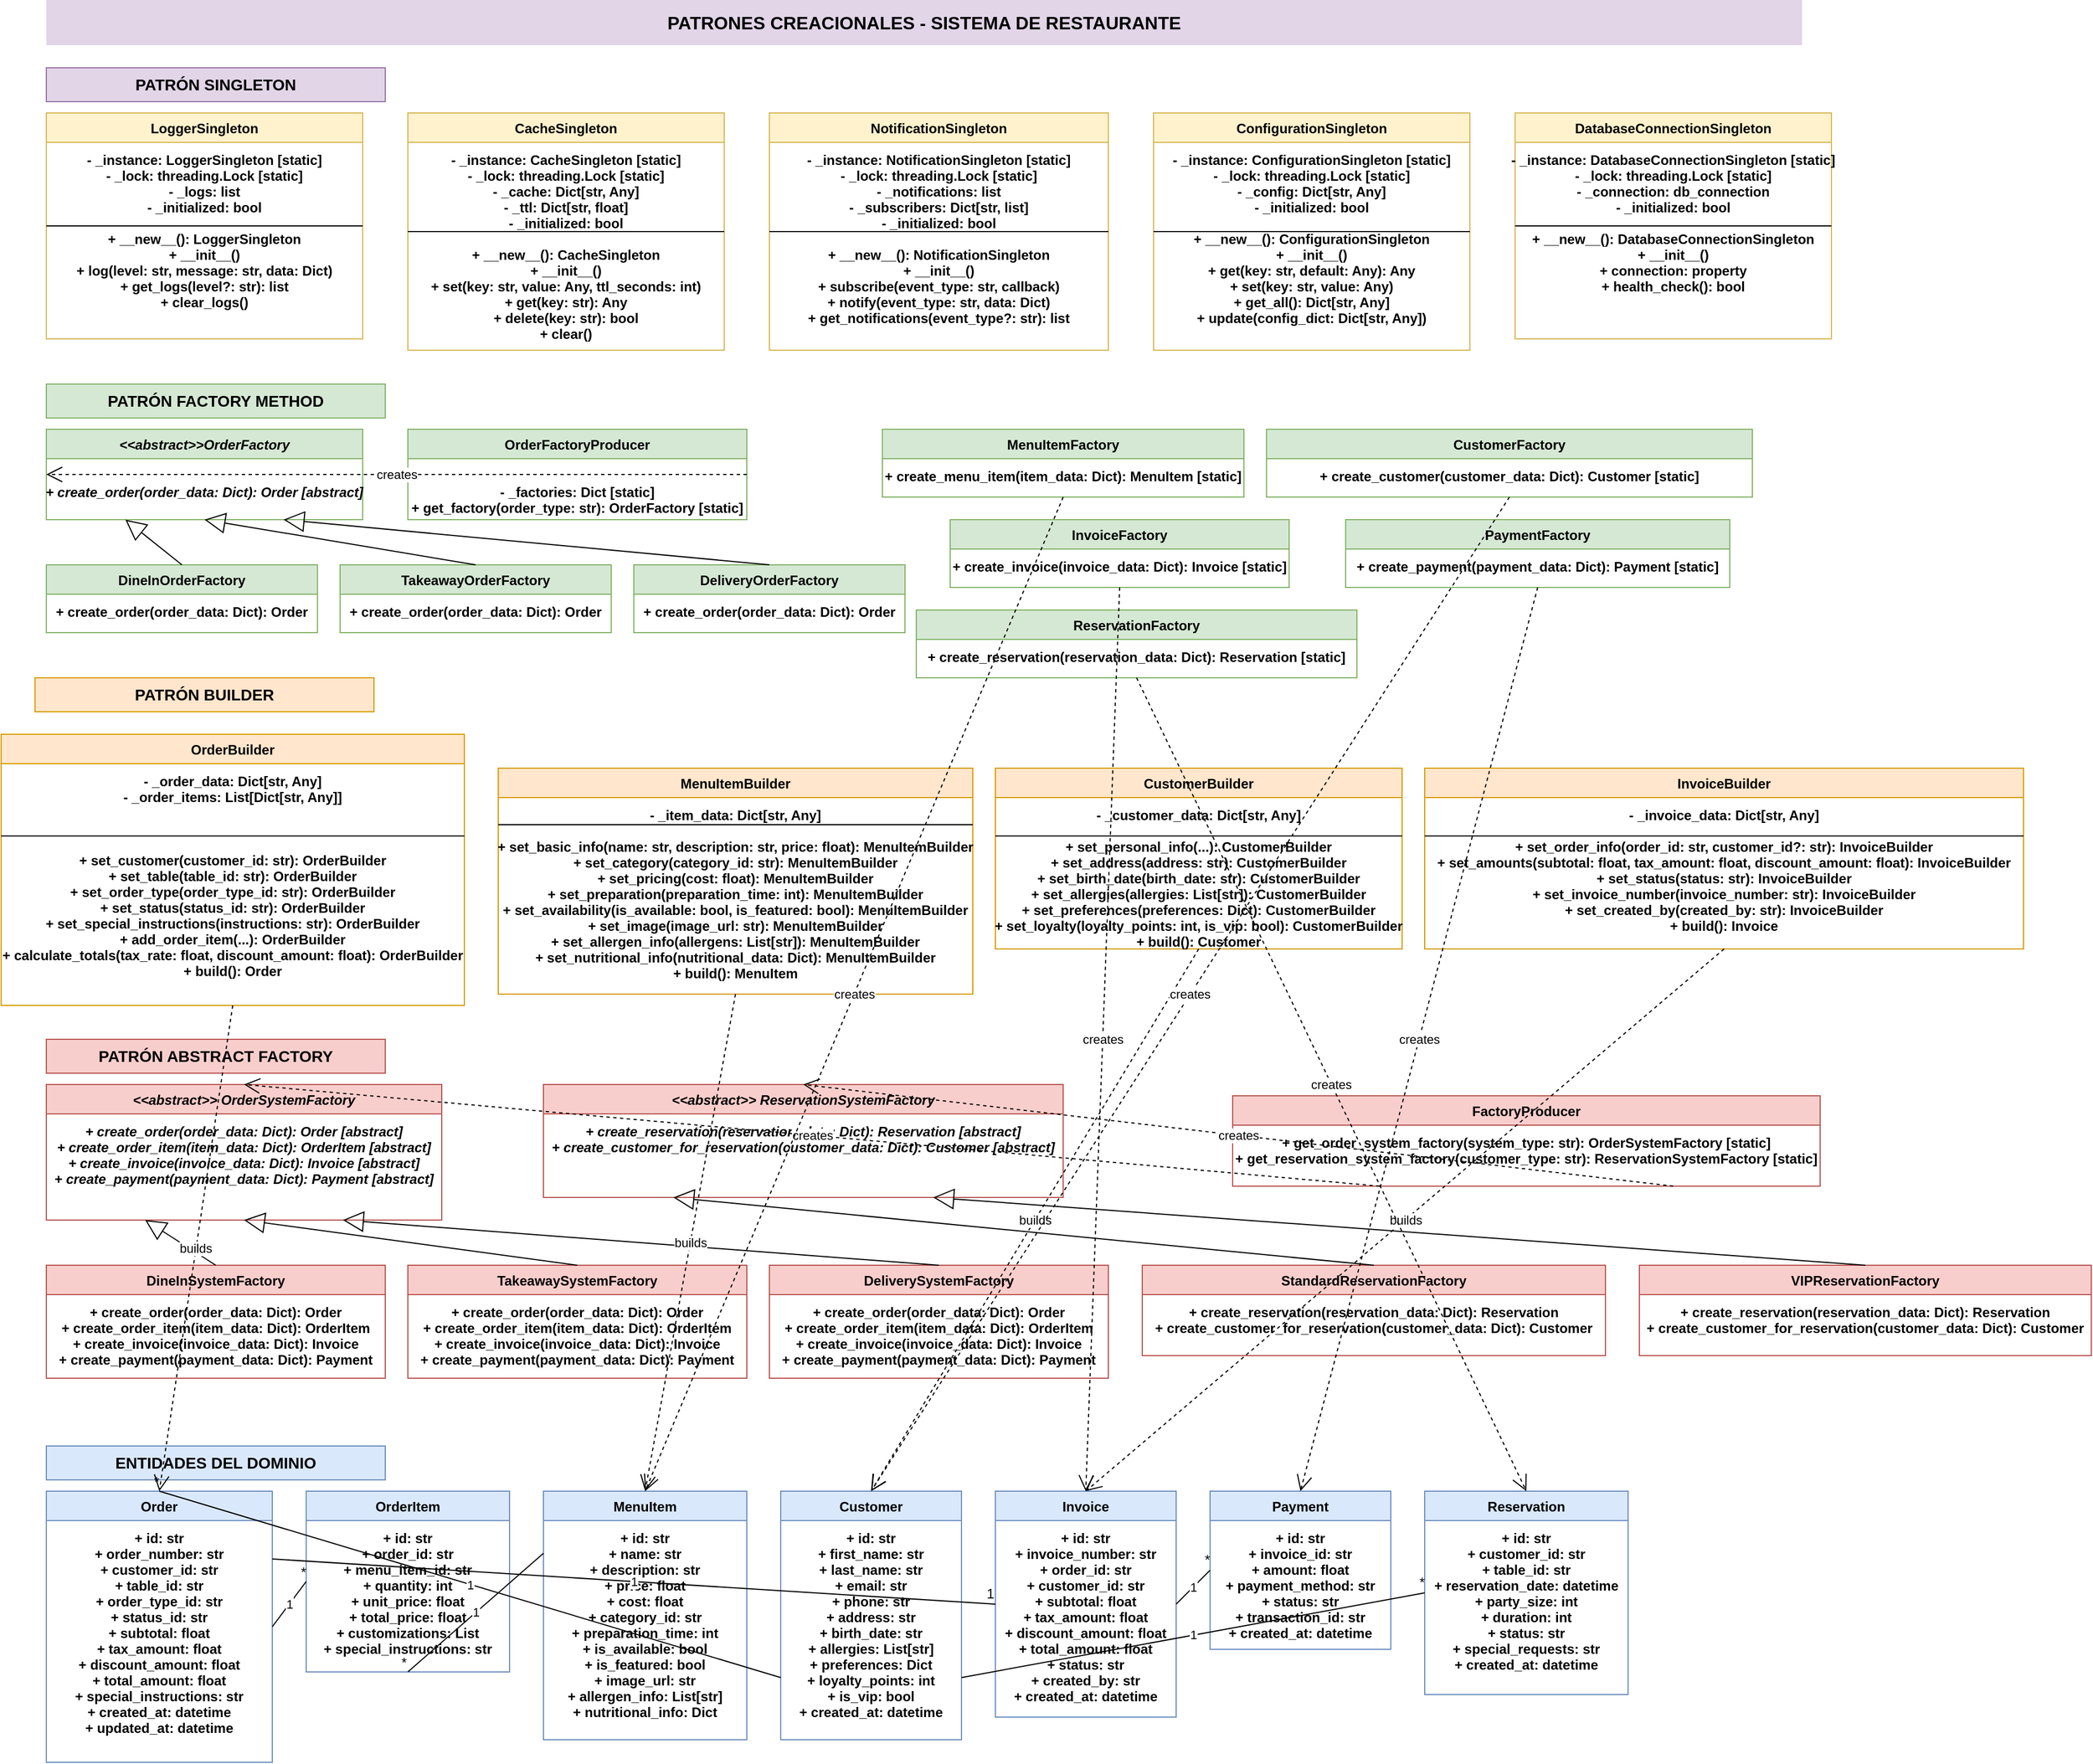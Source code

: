 <mxfile version="28.2.0">
  <diagram name="Patrones Creacionales" id="creational-patterns">
    <mxGraphModel dx="1273" dy="587" grid="1" gridSize="10" guides="1" tooltips="1" connect="1" arrows="1" fold="1" page="1" pageScale="1" pageWidth="1654" pageHeight="2336" math="0" shadow="0">
      <root>
        <mxCell id="0" />
        <mxCell id="1" parent="0" />
        <mxCell id="title" value="PATRONES CREACIONALES - SISTEMA DE RESTAURANTE" style="text;html=1;strokeColor=none;fillColor=#e1d5e7;align=center;verticalAlign=middle;whiteSpace=wrap;rounded=0;fontSize=16;fontStyle=1;strokeWidth=2;" parent="1" vertex="1">
          <mxGeometry x="50" y="20" width="1554" height="40" as="geometry" />
        </mxCell>
        <mxCell id="singleton-section" value="PATRÓN SINGLETON" style="text;html=1;strokeColor=#9673a6;fillColor=#e1d5e7;align=center;verticalAlign=middle;whiteSpace=wrap;rounded=0;fontSize=14;fontStyle=1;" parent="1" vertex="1">
          <mxGeometry x="50" y="80" width="300" height="30" as="geometry" />
        </mxCell>
        <mxCell id="logger-singleton" value="LoggerSingleton&#xa;&#xa;- _instance: LoggerSingleton [static]&#xa;- _lock: threading.Lock [static]&#xa;- _logs: list&#xa;- _initialized: bool&#xa;&#xa;+ __new__(): LoggerSingleton&#xa;+ __init__()&#xa;+ log(level: str, message: str, data: Dict)&#xa;+ get_logs(level?: str): list&#xa;+ clear_logs()" style="swimlane;fontStyle=1;align=center;verticalAlign=top;childLayout=stackLayout;horizontal=1;startSize=26;horizontalStack=0;resizeParent=1;resizeParentMax=0;resizeLast=0;collapsible=1;marginBottom=0;fillColor=#fff2cc;strokeColor=#d6b656;" parent="1" vertex="1">
          <mxGeometry x="50" y="120" width="280" height="200" as="geometry" />
        </mxCell>
        <mxCell id="cache-singleton" value="CacheSingleton&#xa;&#xa;- _instance: CacheSingleton [static]&#xa;- _lock: threading.Lock [static]&#xa;- _cache: Dict[str, Any]&#xa;- _ttl: Dict[str, float]&#xa;- _initialized: bool&#xa;&#xa;+ __new__(): CacheSingleton&#xa;+ __init__()&#xa;+ set(key: str, value: Any, ttl_seconds: int)&#xa;+ get(key: str): Any&#xa;+ delete(key: str): bool&#xa;+ clear()" style="swimlane;fontStyle=1;align=center;verticalAlign=top;childLayout=stackLayout;horizontal=1;startSize=26;horizontalStack=0;resizeParent=1;resizeParentMax=0;resizeLast=0;collapsible=1;marginBottom=0;fillColor=#fff2cc;strokeColor=#d6b656;" parent="1" vertex="1">
          <mxGeometry x="370" y="120" width="280" height="210" as="geometry" />
        </mxCell>
        <mxCell id="notification-singleton" value="NotificationSingleton&#xa;&#xa;- _instance: NotificationSingleton [static]&#xa;- _lock: threading.Lock [static]&#xa;- _notifications: list&#xa;- _subscribers: Dict[str, list]&#xa;- _initialized: bool&#xa;&#xa;+ __new__(): NotificationSingleton&#xa;+ __init__()&#xa;+ subscribe(event_type: str, callback)&#xa;+ notify(event_type: str, data: Dict)&#xa;+ get_notifications(event_type?: str): list" style="swimlane;fontStyle=1;align=center;verticalAlign=top;childLayout=stackLayout;horizontal=1;startSize=26;horizontalStack=0;resizeParent=1;resizeParentMax=0;resizeLast=0;collapsible=1;marginBottom=0;fillColor=#fff2cc;strokeColor=#d6b656;" parent="1" vertex="1">
          <mxGeometry x="690" y="120" width="300" height="210" as="geometry" />
        </mxCell>
        <mxCell id="config-singleton" value="ConfigurationSingleton&#xa;&#xa;- _instance: ConfigurationSingleton [static]&#xa;- _lock: threading.Lock [static]&#xa;- _config: Dict[str, Any]&#xa;- _initialized: bool&#xa;&#xa;+ __new__(): ConfigurationSingleton&#xa;+ __init__()&#xa;+ get(key: str, default: Any): Any&#xa;+ set(key: str, value: Any)&#xa;+ get_all(): Dict[str, Any]&#xa;+ update(config_dict: Dict[str, Any])" style="swimlane;fontStyle=1;align=center;verticalAlign=top;childLayout=stackLayout;horizontal=1;startSize=26;horizontalStack=0;resizeParent=1;resizeParentMax=0;resizeLast=0;collapsible=1;marginBottom=0;fillColor=#fff2cc;strokeColor=#d6b656;" parent="1" vertex="1">
          <mxGeometry x="1030" y="120" width="280" height="210" as="geometry" />
        </mxCell>
        <mxCell id="db-singleton" value="DatabaseConnectionSingleton&#xa;&#xa;- _instance: DatabaseConnectionSingleton [static]&#xa;- _lock: threading.Lock [static]&#xa;- _connection: db_connection&#xa;- _initialized: bool&#xa;&#xa;+ __new__(): DatabaseConnectionSingleton&#xa;+ __init__()&#xa;+ connection: property&#xa;+ health_check(): bool" style="swimlane;fontStyle=1;align=center;verticalAlign=top;childLayout=stackLayout;horizontal=1;startSize=26;horizontalStack=0;resizeParent=1;resizeParentMax=0;resizeLast=0;collapsible=1;marginBottom=0;fillColor=#fff2cc;strokeColor=#d6b656;" parent="1" vertex="1">
          <mxGeometry x="1350" y="120" width="280" height="200" as="geometry" />
        </mxCell>
        <mxCell id="factory-section" value="PATRÓN FACTORY METHOD" style="text;html=1;strokeColor=#82b366;fillColor=#d5e8d4;align=center;verticalAlign=middle;whiteSpace=wrap;rounded=0;fontSize=14;fontStyle=1;" parent="1" vertex="1">
          <mxGeometry x="50" y="360" width="300" height="30" as="geometry" />
        </mxCell>
        <mxCell id="order-factory" value="&lt;&lt;abstract&gt;&gt;OrderFactory&#xa;&#xa;&#xa;+ create_order(order_data: Dict): Order [abstract]" style="swimlane;fontStyle=3;align=center;verticalAlign=top;childLayout=stackLayout;horizontal=1;startSize=26;horizontalStack=0;resizeParent=1;resizeParentMax=0;resizeLast=0;collapsible=1;marginBottom=0;fillColor=#d5e8d4;strokeColor=#82b366;" parent="1" vertex="1">
          <mxGeometry x="50" y="400" width="280" height="80" as="geometry" />
        </mxCell>
        <mxCell id="dinein-factory" value="DineInOrderFactory&#xa;&#xa;+ create_order(order_data: Dict): Order" style="swimlane;fontStyle=1;align=center;verticalAlign=top;childLayout=stackLayout;horizontal=1;startSize=26;horizontalStack=0;resizeParent=1;resizeParentMax=0;resizeLast=0;collapsible=1;marginBottom=0;fillColor=#d5e8d4;strokeColor=#82b366;" parent="1" vertex="1">
          <mxGeometry x="50" y="520" width="240" height="60" as="geometry" />
        </mxCell>
        <mxCell id="takeaway-factory" value="TakeawayOrderFactory&#xa;&#xa;+ create_order(order_data: Dict): Order" style="swimlane;fontStyle=1;align=center;verticalAlign=top;childLayout=stackLayout;horizontal=1;startSize=26;horizontalStack=0;resizeParent=1;resizeParentMax=0;resizeLast=0;collapsible=1;marginBottom=0;fillColor=#d5e8d4;strokeColor=#82b366;" parent="1" vertex="1">
          <mxGeometry x="310" y="520" width="240" height="60" as="geometry" />
        </mxCell>
        <mxCell id="delivery-factory" value="DeliveryOrderFactory&#xa;&#xa;+ create_order(order_data: Dict): Order" style="swimlane;fontStyle=1;align=center;verticalAlign=top;childLayout=stackLayout;horizontal=1;startSize=26;horizontalStack=0;resizeParent=1;resizeParentMax=0;resizeLast=0;collapsible=1;marginBottom=0;fillColor=#d5e8d4;strokeColor=#82b366;" parent="1" vertex="1">
          <mxGeometry x="570" y="520" width="240" height="60" as="geometry" />
        </mxCell>
        <mxCell id="factory-producer" value="OrderFactoryProducer&#xa;&#xa;&#xa;- _factories: Dict [static]&#xa;+ get_factory(order_type: str): OrderFactory [static]" style="swimlane;fontStyle=1;align=center;verticalAlign=top;childLayout=stackLayout;horizontal=1;startSize=26;horizontalStack=0;resizeParent=1;resizeParentMax=0;resizeLast=0;collapsible=1;marginBottom=0;fillColor=#d5e8d4;strokeColor=#82b366;" parent="1" vertex="1">
          <mxGeometry x="370" y="400" width="300" height="80" as="geometry" />
        </mxCell>
        <mxCell id="menuitem-factory" value="MenuItemFactory&#xa;&#xa;+ create_menu_item(item_data: Dict): MenuItem [static]" style="swimlane;fontStyle=1;align=center;verticalAlign=top;childLayout=stackLayout;horizontal=1;startSize=26;horizontalStack=0;resizeParent=1;resizeParentMax=0;resizeLast=0;collapsible=1;marginBottom=0;fillColor=#d5e8d4;strokeColor=#82b366;" parent="1" vertex="1">
          <mxGeometry x="790" y="400" width="320" height="60" as="geometry" />
        </mxCell>
        <mxCell id="customer-factory" value="CustomerFactory&#xa;&#xa;+ create_customer(customer_data: Dict): Customer [static]" style="swimlane;fontStyle=1;align=center;verticalAlign=top;childLayout=stackLayout;horizontal=1;startSize=26;horizontalStack=0;resizeParent=1;resizeParentMax=0;resizeLast=0;collapsible=1;marginBottom=0;fillColor=#d5e8d4;strokeColor=#82b366;" parent="1" vertex="1">
          <mxGeometry x="1130" y="400" width="430" height="60" as="geometry" />
        </mxCell>
        <mxCell id="invoice-factory" value="InvoiceFactory&#xa;&#xa;+ create_invoice(invoice_data: Dict): Invoice [static]" style="swimlane;fontStyle=1;align=center;verticalAlign=top;childLayout=stackLayout;horizontal=1;startSize=26;horizontalStack=0;resizeParent=1;resizeParentMax=0;resizeLast=0;collapsible=1;marginBottom=0;fillColor=#d5e8d4;strokeColor=#82b366;" parent="1" vertex="1">
          <mxGeometry x="850" y="480" width="300" height="60" as="geometry" />
        </mxCell>
        <mxCell id="payment-factory" value="PaymentFactory&#xa;&#xa;+ create_payment(payment_data: Dict): Payment [static]" style="swimlane;fontStyle=1;align=center;verticalAlign=top;childLayout=stackLayout;horizontal=1;startSize=26;horizontalStack=0;resizeParent=1;resizeParentMax=0;resizeLast=0;collapsible=1;marginBottom=0;fillColor=#d5e8d4;strokeColor=#82b366;" parent="1" vertex="1">
          <mxGeometry x="1200" y="480" width="340" height="60" as="geometry" />
        </mxCell>
        <mxCell id="reservation-factory" value="ReservationFactory&#xa;&#xa;+ create_reservation(reservation_data: Dict): Reservation [static]" style="swimlane;fontStyle=1;align=center;verticalAlign=top;childLayout=stackLayout;horizontal=1;startSize=26;horizontalStack=0;resizeParent=1;resizeParentMax=0;resizeLast=0;collapsible=1;marginBottom=0;fillColor=#d5e8d4;strokeColor=#82b366;" parent="1" vertex="1">
          <mxGeometry x="820" y="560" width="390" height="60" as="geometry" />
        </mxCell>
        <mxCell id="builder-section" value="PATRÓN BUILDER" style="text;html=1;strokeColor=#d79b00;fillColor=#ffe6cc;align=center;verticalAlign=middle;whiteSpace=wrap;rounded=0;fontSize=14;fontStyle=1;" parent="1" vertex="1">
          <mxGeometry x="40" y="620" width="300" height="30" as="geometry" />
        </mxCell>
        <mxCell id="order-builder" value="OrderBuilder&#xa;&#xa;- _order_data: Dict[str, Any]&#xa;- _order_items: List[Dict[str, Any]]&#xa;&#xa;&#xa;&#xa;+ set_customer(customer_id: str): OrderBuilder&#xa;+ set_table(table_id: str): OrderBuilder&#xa;+ set_order_type(order_type_id: str): OrderBuilder&#xa;+ set_status(status_id: str): OrderBuilder&#xa;+ set_special_instructions(instructions: str): OrderBuilder&#xa;+ add_order_item(...): OrderBuilder&#xa;+ calculate_totals(tax_rate: float, discount_amount: float): OrderBuilder&#xa;+ build(): Order" style="swimlane;fontStyle=1;align=center;verticalAlign=top;childLayout=stackLayout;horizontal=1;startSize=26;horizontalStack=0;resizeParent=1;resizeParentMax=0;resizeLast=0;collapsible=1;marginBottom=0;fillColor=#ffe6cc;strokeColor=#d79b00;" parent="1" vertex="1">
          <mxGeometry x="10" y="670" width="410" height="240" as="geometry" />
        </mxCell>
        <mxCell id="menuitem-builder" value="MenuItemBuilder&#xa;&#xa;- _item_data: Dict[str, Any]&#xa;&#xa;+ set_basic_info(name: str, description: str, price: float): MenuItemBuilder&#xa;+ set_category(category_id: str): MenuItemBuilder&#xa;+ set_pricing(cost: float): MenuItemBuilder&#xa;+ set_preparation(preparation_time: int): MenuItemBuilder&#xa;+ set_availability(is_available: bool, is_featured: bool): MenuItemBuilder&#xa;+ set_image(image_url: str): MenuItemBuilder&#xa;+ set_allergen_info(allergens: List[str]): MenuItemBuilder&#xa;+ set_nutritional_info(nutritional_data: Dict): MenuItemBuilder&#xa;+ build(): MenuItem" style="swimlane;fontStyle=1;align=center;verticalAlign=top;childLayout=stackLayout;horizontal=1;startSize=26;horizontalStack=0;resizeParent=1;resizeParentMax=0;resizeLast=0;collapsible=1;marginBottom=0;fillColor=#ffe6cc;strokeColor=#d79b00;" parent="1" vertex="1">
          <mxGeometry x="450" y="700" width="420" height="200" as="geometry" />
        </mxCell>
        <mxCell id="customer-builder" value="CustomerBuilder&#xa;&#xa;- _customer_data: Dict[str, Any]&#xa;&#xa;+ set_personal_info(...): CustomerBuilder&#xa;+ set_address(address: str): CustomerBuilder&#xa;+ set_birth_date(birth_date: str): CustomerBuilder&#xa;+ set_allergies(allergies: List[str]): CustomerBuilder&#xa;+ set_preferences(preferences: Dict): CustomerBuilder&#xa;+ set_loyalty(loyalty_points: int, is_vip: bool): CustomerBuilder&#xa;+ build(): Customer" style="swimlane;fontStyle=1;align=center;verticalAlign=top;childLayout=stackLayout;horizontal=1;startSize=26;horizontalStack=0;resizeParent=1;resizeParentMax=0;resizeLast=0;collapsible=1;marginBottom=0;fillColor=#ffe6cc;strokeColor=#d79b00;" parent="1" vertex="1">
          <mxGeometry x="890" y="700" width="360" height="160" as="geometry" />
        </mxCell>
        <mxCell id="i3mjo8NSJTS3uTi82xFC-9" value="" style="endArrow=none;html=1;rounded=0;" edge="1" parent="customer-builder">
          <mxGeometry width="50" height="50" relative="1" as="geometry">
            <mxPoint y="60" as="sourcePoint" />
            <mxPoint x="360" y="60" as="targetPoint" />
          </mxGeometry>
        </mxCell>
        <mxCell id="invoice-builder" value="InvoiceBuilder&#xa;&#xa;- _invoice_data: Dict[str, Any]&#xa;&#xa;+ set_order_info(order_id: str, customer_id?: str): InvoiceBuilder&#xa;+ set_amounts(subtotal: float, tax_amount: float, discount_amount: float): InvoiceBuilder&#xa;+ set_status(status: str): InvoiceBuilder&#xa;+ set_invoice_number(invoice_number: str): InvoiceBuilder&#xa;+ set_created_by(created_by: str): InvoiceBuilder&#xa;+ build(): Invoice" style="swimlane;fontStyle=1;align=center;verticalAlign=top;childLayout=stackLayout;horizontal=1;startSize=26;horizontalStack=0;resizeParent=1;resizeParentMax=0;resizeLast=0;collapsible=1;marginBottom=0;fillColor=#ffe6cc;strokeColor=#d79b00;" parent="1" vertex="1">
          <mxGeometry x="1270" y="700" width="530" height="160" as="geometry" />
        </mxCell>
        <mxCell id="abstract-factory-section" value="PATRÓN ABSTRACT FACTORY" style="text;html=1;strokeColor=#b85450;fillColor=#f8cecc;align=center;verticalAlign=middle;whiteSpace=wrap;rounded=0;fontSize=14;fontStyle=1;" parent="1" vertex="1">
          <mxGeometry x="50" y="940" width="300" height="30" as="geometry" />
        </mxCell>
        <mxCell id="order-system-factory" value="&lt;&lt;abstract&gt;&gt; OrderSystemFactory&#xa;&#xa;+ create_order(order_data: Dict): Order [abstract]&#xa;+ create_order_item(item_data: Dict): OrderItem [abstract]&#xa;+ create_invoice(invoice_data: Dict): Invoice [abstract]&#xa;+ create_payment(payment_data: Dict): Payment [abstract]" style="swimlane;fontStyle=3;align=center;verticalAlign=top;childLayout=stackLayout;horizontal=1;startSize=26;horizontalStack=0;resizeParent=1;resizeParentMax=0;resizeLast=0;collapsible=1;marginBottom=0;fillColor=#f8cecc;strokeColor=#b85450;" parent="1" vertex="1">
          <mxGeometry x="50" y="980" width="350" height="120" as="geometry" />
        </mxCell>
        <mxCell id="dinein-system-factory" value="DineInSystemFactory&#xa;&#xa;+ create_order(order_data: Dict): Order&#xa;+ create_order_item(item_data: Dict): OrderItem&#xa;+ create_invoice(invoice_data: Dict): Invoice&#xa;+ create_payment(payment_data: Dict): Payment" style="swimlane;fontStyle=1;align=center;verticalAlign=top;childLayout=stackLayout;horizontal=1;startSize=26;horizontalStack=0;resizeParent=1;resizeParentMax=0;resizeLast=0;collapsible=1;marginBottom=0;fillColor=#f8cecc;strokeColor=#b85450;" parent="1" vertex="1">
          <mxGeometry x="50" y="1140" width="300" height="100" as="geometry" />
        </mxCell>
        <mxCell id="takeaway-system-factory" value="TakeawaySystemFactory&#xa;&#xa;+ create_order(order_data: Dict): Order&#xa;+ create_order_item(item_data: Dict): OrderItem&#xa;+ create_invoice(invoice_data: Dict): Invoice&#xa;+ create_payment(payment_data: Dict): Payment" style="swimlane;fontStyle=1;align=center;verticalAlign=top;childLayout=stackLayout;horizontal=1;startSize=26;horizontalStack=0;resizeParent=1;resizeParentMax=0;resizeLast=0;collapsible=1;marginBottom=0;fillColor=#f8cecc;strokeColor=#b85450;" parent="1" vertex="1">
          <mxGeometry x="370" y="1140" width="300" height="100" as="geometry" />
        </mxCell>
        <mxCell id="delivery-system-factory" value="DeliverySystemFactory&#xa;&#xa;+ create_order(order_data: Dict): Order&#xa;+ create_order_item(item_data: Dict): OrderItem&#xa;+ create_invoice(invoice_data: Dict): Invoice&#xa;+ create_payment(payment_data: Dict): Payment" style="swimlane;fontStyle=1;align=center;verticalAlign=top;childLayout=stackLayout;horizontal=1;startSize=26;horizontalStack=0;resizeParent=1;resizeParentMax=0;resizeLast=0;collapsible=1;marginBottom=0;fillColor=#f8cecc;strokeColor=#b85450;" parent="1" vertex="1">
          <mxGeometry x="690" y="1140" width="300" height="100" as="geometry" />
        </mxCell>
        <mxCell id="reservation-system-factory" value="&lt;&lt;abstract&gt;&gt; ReservationSystemFactory&#xa;&#xa;+ create_reservation(reservation_data: Dict): Reservation [abstract]&#xa;+ create_customer_for_reservation(customer_data: Dict): Customer [abstract]" style="swimlane;fontStyle=3;align=center;verticalAlign=top;childLayout=stackLayout;horizontal=1;startSize=26;horizontalStack=0;resizeParent=1;resizeParentMax=0;resizeLast=0;collapsible=1;marginBottom=0;fillColor=#f8cecc;strokeColor=#b85450;" parent="1" vertex="1">
          <mxGeometry x="490" y="980" width="460" height="100" as="geometry" />
        </mxCell>
        <mxCell id="standard-reservation-factory" value="StandardReservationFactory&#xa;&#xa;+ create_reservation(reservation_data: Dict): Reservation&#xa;+ create_customer_for_reservation(customer_data: Dict): Customer" style="swimlane;fontStyle=1;align=center;verticalAlign=top;childLayout=stackLayout;horizontal=1;startSize=26;horizontalStack=0;resizeParent=1;resizeParentMax=0;resizeLast=0;collapsible=1;marginBottom=0;fillColor=#f8cecc;strokeColor=#b85450;" parent="1" vertex="1">
          <mxGeometry x="1020" y="1140" width="410" height="80" as="geometry" />
        </mxCell>
        <mxCell id="vip-reservation-factory" value="VIPReservationFactory&#xa;&#xa;+ create_reservation(reservation_data: Dict): Reservation&#xa;+ create_customer_for_reservation(customer_data: Dict): Customer" style="swimlane;fontStyle=1;align=center;verticalAlign=top;childLayout=stackLayout;horizontal=1;startSize=26;horizontalStack=0;resizeParent=1;resizeParentMax=0;resizeLast=0;collapsible=1;marginBottom=0;fillColor=#f8cecc;strokeColor=#b85450;" parent="1" vertex="1">
          <mxGeometry x="1460" y="1140" width="400" height="80" as="geometry" />
        </mxCell>
        <mxCell id="abstract-factory-producer" value="FactoryProducer&#xa;&#xa;+ get_order_system_factory(system_type: str): OrderSystemFactory [static]&#xa;+ get_reservation_system_factory(customer_type: str): ReservationSystemFactory [static]" style="swimlane;fontStyle=1;align=center;verticalAlign=top;childLayout=stackLayout;horizontal=1;startSize=26;horizontalStack=0;resizeParent=1;resizeParentMax=0;resizeLast=0;collapsible=1;marginBottom=0;fillColor=#f8cecc;strokeColor=#b85450;" parent="1" vertex="1">
          <mxGeometry x="1100" y="990" width="520" height="80" as="geometry" />
        </mxCell>
        <mxCell id="entities-section" value="ENTIDADES DEL DOMINIO" style="text;html=1;strokeColor=#6c8ebf;fillColor=#dae8fc;align=center;verticalAlign=middle;whiteSpace=wrap;rounded=0;fontSize=14;fontStyle=1;" parent="1" vertex="1">
          <mxGeometry x="50" y="1300" width="300" height="30" as="geometry" />
        </mxCell>
        <mxCell id="order-entity" value="Order&#xa;&#xa;+ id: str&#xa;+ order_number: str&#xa;+ customer_id: str&#xa;+ table_id: str&#xa;+ order_type_id: str&#xa;+ status_id: str&#xa;+ subtotal: float&#xa;+ tax_amount: float&#xa;+ discount_amount: float&#xa;+ total_amount: float&#xa;+ special_instructions: str&#xa;+ created_at: datetime&#xa;+ updated_at: datetime" style="swimlane;fontStyle=1;align=center;verticalAlign=top;childLayout=stackLayout;horizontal=1;startSize=26;horizontalStack=0;resizeParent=1;resizeParentMax=0;resizeLast=0;collapsible=1;marginBottom=0;fillColor=#dae8fc;strokeColor=#6c8ebf;" parent="1" vertex="1">
          <mxGeometry x="50" y="1340" width="200" height="240" as="geometry" />
        </mxCell>
        <mxCell id="orderitem-entity" value="OrderItem&#xa;&#xa;+ id: str&#xa;+ order_id: str&#xa;+ menu_item_id: str&#xa;+ quantity: int&#xa;+ unit_price: float&#xa;+ total_price: float&#xa;+ customizations: List&#xa;+ special_instructions: str" style="swimlane;fontStyle=1;align=center;verticalAlign=top;childLayout=stackLayout;horizontal=1;startSize=26;horizontalStack=0;resizeParent=1;resizeParentMax=0;resizeLast=0;collapsible=1;marginBottom=0;fillColor=#dae8fc;strokeColor=#6c8ebf;" parent="1" vertex="1">
          <mxGeometry x="280" y="1340" width="180" height="160" as="geometry" />
        </mxCell>
        <mxCell id="menuitem-entity" value="MenuItem&#xa;&#xa;+ id: str&#xa;+ name: str&#xa;+ description: str&#xa;+ price: float&#xa;+ cost: float&#xa;+ category_id: str&#xa;+ preparation_time: int&#xa;+ is_available: bool&#xa;+ is_featured: bool&#xa;+ image_url: str&#xa;+ allergen_info: List[str]&#xa;+ nutritional_info: Dict" style="swimlane;fontStyle=1;align=center;verticalAlign=top;childLayout=stackLayout;horizontal=1;startSize=26;horizontalStack=0;resizeParent=1;resizeParentMax=0;resizeLast=0;collapsible=1;marginBottom=0;fillColor=#dae8fc;strokeColor=#6c8ebf;" parent="1" vertex="1">
          <mxGeometry x="490" y="1340" width="180" height="220" as="geometry" />
        </mxCell>
        <mxCell id="customer-entity" value="Customer&#xa;&#xa;+ id: str&#xa;+ first_name: str&#xa;+ last_name: str&#xa;+ email: str&#xa;+ phone: str&#xa;+ address: str&#xa;+ birth_date: str&#xa;+ allergies: List[str]&#xa;+ preferences: Dict&#xa;+ loyalty_points: int&#xa;+ is_vip: bool&#xa;+ created_at: datetime" style="swimlane;fontStyle=1;align=center;verticalAlign=top;childLayout=stackLayout;horizontal=1;startSize=26;horizontalStack=0;resizeParent=1;resizeParentMax=0;resizeLast=0;collapsible=1;marginBottom=0;fillColor=#dae8fc;strokeColor=#6c8ebf;" parent="1" vertex="1">
          <mxGeometry x="700" y="1340" width="160" height="220" as="geometry" />
        </mxCell>
        <mxCell id="invoice-entity" value="Invoice&#xa;&#xa;+ id: str&#xa;+ invoice_number: str&#xa;+ order_id: str&#xa;+ customer_id: str&#xa;+ subtotal: float&#xa;+ tax_amount: float&#xa;+ discount_amount: float&#xa;+ total_amount: float&#xa;+ status: str&#xa;+ created_by: str&#xa;+ created_at: datetime" style="swimlane;fontStyle=1;align=center;verticalAlign=top;childLayout=stackLayout;horizontal=1;startSize=26;horizontalStack=0;resizeParent=1;resizeParentMax=0;resizeLast=0;collapsible=1;marginBottom=0;fillColor=#dae8fc;strokeColor=#6c8ebf;" parent="1" vertex="1">
          <mxGeometry x="890" y="1340" width="160" height="200" as="geometry" />
        </mxCell>
        <mxCell id="payment-entity" value="Payment&#xa;&#xa;+ id: str&#xa;+ invoice_id: str&#xa;+ amount: float&#xa;+ payment_method: str&#xa;+ status: str&#xa;+ transaction_id: str&#xa;+ created_at: datetime" style="swimlane;fontStyle=1;align=center;verticalAlign=top;childLayout=stackLayout;horizontal=1;startSize=26;horizontalStack=0;resizeParent=1;resizeParentMax=0;resizeLast=0;collapsible=1;marginBottom=0;fillColor=#dae8fc;strokeColor=#6c8ebf;" parent="1" vertex="1">
          <mxGeometry x="1080" y="1340" width="160" height="140" as="geometry" />
        </mxCell>
        <mxCell id="reservation-entity" value="Reservation&#xa;&#xa;+ id: str&#xa;+ customer_id: str&#xa;+ table_id: str&#xa;+ reservation_date: datetime&#xa;+ party_size: int&#xa;+ duration: int&#xa;+ status: str&#xa;+ special_requests: str&#xa;+ created_at: datetime" style="swimlane;fontStyle=1;align=center;verticalAlign=top;childLayout=stackLayout;horizontal=1;startSize=26;horizontalStack=0;resizeParent=1;resizeParentMax=0;resizeLast=0;collapsible=1;marginBottom=0;fillColor=#dae8fc;strokeColor=#6c8ebf;" parent="1" vertex="1">
          <mxGeometry x="1270" y="1340" width="180" height="180" as="geometry" />
        </mxCell>
        <mxCell id="factory-inheritance1" value="" style="endArrow=block;endSize=16;endFill=0;html=1;rounded=0;entryX=0.25;entryY=1;entryDx=0;entryDy=0;exitX=0.5;exitY=0;exitDx=0;exitDy=0;" parent="1" source="dinein-factory" target="order-factory" edge="1">
          <mxGeometry width="160" relative="1" as="geometry">
            <mxPoint x="170" y="520" as="sourcePoint" />
            <mxPoint x="120" y="480" as="targetPoint" />
          </mxGeometry>
        </mxCell>
        <mxCell id="factory-inheritance2" value="" style="endArrow=block;endSize=16;endFill=0;html=1;rounded=0;entryX=0.5;entryY=1;entryDx=0;entryDy=0;exitX=0.5;exitY=0;exitDx=0;exitDy=0;" parent="1" source="takeaway-factory" target="order-factory" edge="1">
          <mxGeometry width="160" relative="1" as="geometry">
            <mxPoint x="430" y="520" as="sourcePoint" />
            <mxPoint x="190" y="480" as="targetPoint" />
          </mxGeometry>
        </mxCell>
        <mxCell id="factory-inheritance3" value="" style="endArrow=block;endSize=16;endFill=0;html=1;rounded=0;entryX=0.75;entryY=1;entryDx=0;entryDy=0;exitX=0.5;exitY=0;exitDx=0;exitDy=0;" parent="1" source="delivery-factory" target="order-factory" edge="1">
          <mxGeometry width="160" relative="1" as="geometry">
            <mxPoint x="690" y="520" as="sourcePoint" />
            <mxPoint x="260" y="480" as="targetPoint" />
          </mxGeometry>
        </mxCell>
        <mxCell id="factory-creates1" value="creates" style="endArrow=open;endFill=1;endSize=12;html=1;rounded=0;entryX=0;entryY=0.5;entryDx=0;entryDy=0;exitX=1;exitY=0.5;exitDx=0;exitDy=0;dashed=1;" parent="1" source="factory-producer" target="order-factory" edge="1">
          <mxGeometry width="160" relative="1" as="geometry">
            <mxPoint x="650" y="440" as="sourcePoint" />
            <mxPoint x="810" y="440" as="targetPoint" />
            <mxPoint as="offset" />
          </mxGeometry>
        </mxCell>
        <mxCell id="abstract-factory-inheritance1" value="" style="endArrow=block;endSize=16;endFill=0;html=1;rounded=0;entryX=0.25;entryY=1;entryDx=0;entryDy=0;exitX=0.5;exitY=0;exitDx=0;exitDy=0;" parent="1" source="dinein-system-factory" target="order-system-factory" edge="1">
          <mxGeometry width="160" relative="1" as="geometry">
            <mxPoint x="200" y="1140" as="sourcePoint" />
            <mxPoint x="138" y="1100" as="targetPoint" />
          </mxGeometry>
        </mxCell>
        <mxCell id="abstract-factory-inheritance2" value="" style="endArrow=block;endSize=16;endFill=0;html=1;rounded=0;entryX=0.5;entryY=1;entryDx=0;entryDy=0;exitX=0.5;exitY=0;exitDx=0;exitDy=0;" parent="1" source="takeaway-system-factory" target="order-system-factory" edge="1">
          <mxGeometry width="160" relative="1" as="geometry">
            <mxPoint x="520" y="1140" as="sourcePoint" />
            <mxPoint x="225" y="1100" as="targetPoint" />
          </mxGeometry>
        </mxCell>
        <mxCell id="abstract-factory-inheritance3" value="" style="endArrow=block;endSize=16;endFill=0;html=1;rounded=0;entryX=0.75;entryY=1;entryDx=0;entryDy=0;exitX=0.5;exitY=0;exitDx=0;exitDy=0;" parent="1" source="delivery-system-factory" target="order-system-factory" edge="1">
          <mxGeometry width="160" relative="1" as="geometry">
            <mxPoint x="840" y="1140" as="sourcePoint" />
            <mxPoint x="313" y="1100" as="targetPoint" />
          </mxGeometry>
        </mxCell>
        <mxCell id="reservation-factory-inheritance1" value="" style="endArrow=block;endSize=16;endFill=0;html=1;rounded=0;entryX=0.25;entryY=1;entryDx=0;entryDy=0;exitX=0.5;exitY=0;exitDx=0;exitDy=0;" parent="1" source="standard-reservation-factory" target="reservation-system-factory" edge="1">
          <mxGeometry width="160" relative="1" as="geometry">
            <mxPoint x="1195" y="1140" as="sourcePoint" />
            <mxPoint x="545" y="1080" as="targetPoint" />
          </mxGeometry>
        </mxCell>
        <mxCell id="reservation-factory-inheritance2" value="" style="endArrow=block;endSize=16;endFill=0;html=1;rounded=0;entryX=0.75;entryY=1;entryDx=0;entryDy=0;exitX=0.5;exitY=0;exitDx=0;exitDy=0;" parent="1" source="vip-reservation-factory" target="reservation-system-factory" edge="1">
          <mxGeometry width="160" relative="1" as="geometry">
            <mxPoint x="1565" y="1140" as="sourcePoint" />
            <mxPoint x="735" y="1080" as="targetPoint" />
          </mxGeometry>
        </mxCell>
        <mxCell id="abstract-factory-creates1" value="creates" style="endArrow=open;endFill=1;endSize=12;html=1;rounded=0;entryX=0.5;entryY=0;entryDx=0;entryDy=0;exitX=0.25;exitY=1;exitDx=0;exitDy=0;dashed=1;" parent="1" source="abstract-factory-producer" target="order-system-factory" edge="1">
          <mxGeometry width="160" relative="1" as="geometry">
            <mxPoint x="990" y="1060" as="sourcePoint" />
            <mxPoint x="225" y="980" as="targetPoint" />
            <mxPoint as="offset" />
          </mxGeometry>
        </mxCell>
        <mxCell id="abstract-factory-creates2" value="creates" style="endArrow=open;endFill=1;endSize=12;html=1;rounded=0;entryX=0.5;entryY=0;entryDx=0;entryDy=0;exitX=0.75;exitY=1;exitDx=0;exitDy=0;dashed=1;" parent="1" source="abstract-factory-producer" target="reservation-system-factory" edge="1">
          <mxGeometry width="160" relative="1" as="geometry">
            <mxPoint x="1230" y="1060" as="sourcePoint" />
            <mxPoint x="640" y="980" as="targetPoint" />
            <mxPoint as="offset" />
          </mxGeometry>
        </mxCell>
        <mxCell id="builder-creates1" value="builds" style="endArrow=open;endFill=1;endSize=12;html=1;rounded=0;entryX=0.5;entryY=0;entryDx=0;entryDy=0;exitX=0.5;exitY=1;exitDx=0;exitDy=0;dashed=1;" parent="1" source="order-builder" target="order-entity" edge="1">
          <mxGeometry width="160" relative="1" as="geometry">
            <mxPoint x="235" y="900" as="sourcePoint" />
            <mxPoint x="150" y="1340" as="targetPoint" />
            <mxPoint as="offset" />
          </mxGeometry>
        </mxCell>
        <mxCell id="builder-creates2" value="builds" style="endArrow=open;endFill=1;endSize=12;html=1;rounded=0;entryX=0.5;entryY=0;entryDx=0;entryDy=0;exitX=0.5;exitY=1;exitDx=0;exitDy=0;dashed=1;" parent="1" source="menuitem-builder" target="menuitem-entity" edge="1">
          <mxGeometry width="160" relative="1" as="geometry">
            <mxPoint x="660" y="900" as="sourcePoint" />
            <mxPoint x="580" y="1340" as="targetPoint" />
            <mxPoint as="offset" />
          </mxGeometry>
        </mxCell>
        <mxCell id="builder-creates3" value="builds" style="endArrow=open;endFill=1;endSize=12;html=1;rounded=0;entryX=0.5;entryY=0;entryDx=0;entryDy=0;exitX=0.5;exitY=1;exitDx=0;exitDy=0;dashed=1;" parent="1" source="customer-builder" target="customer-entity" edge="1">
          <mxGeometry width="160" relative="1" as="geometry">
            <mxPoint x="1060" y="860" as="sourcePoint" />
            <mxPoint x="780" y="1340" as="targetPoint" />
            <mxPoint as="offset" />
          </mxGeometry>
        </mxCell>
        <mxCell id="builder-creates4" value="builds" style="endArrow=open;endFill=1;endSize=12;html=1;rounded=0;entryX=0.5;entryY=0;entryDx=0;entryDy=0;exitX=0.5;exitY=1;exitDx=0;exitDy=0;dashed=1;" parent="1" source="invoice-builder" target="invoice-entity" edge="1">
          <mxGeometry width="160" relative="1" as="geometry">
            <mxPoint x="1440" y="860" as="sourcePoint" />
            <mxPoint x="970" y="1340" as="targetPoint" />
            <mxPoint as="offset" />
          </mxGeometry>
        </mxCell>
        <mxCell id="factory-creates-entity1" value="creates" style="endArrow=open;endFill=1;endSize=12;html=1;rounded=0;entryX=0.5;entryY=0;entryDx=0;entryDy=0;exitX=0.5;exitY=1;exitDx=0;exitDy=0;dashed=1;" parent="1" source="menuitem-factory" target="menuitem-entity" edge="1">
          <mxGeometry width="160" relative="1" as="geometry">
            <mxPoint x="970" y="460" as="sourcePoint" />
            <mxPoint x="580" y="1340" as="targetPoint" />
            <mxPoint as="offset" />
          </mxGeometry>
        </mxCell>
        <mxCell id="factory-creates-entity2" value="creates" style="endArrow=open;endFill=1;endSize=12;html=1;rounded=0;entryX=0.5;entryY=0;entryDx=0;entryDy=0;exitX=0.5;exitY=1;exitDx=0;exitDy=0;dashed=1;" parent="1" source="customer-factory" target="customer-entity" edge="1">
          <mxGeometry width="160" relative="1" as="geometry">
            <mxPoint x="1270" y="460" as="sourcePoint" />
            <mxPoint x="780" y="1340" as="targetPoint" />
            <mxPoint as="offset" />
          </mxGeometry>
        </mxCell>
        <mxCell id="factory-creates-entity3" value="creates" style="endArrow=open;endFill=1;endSize=12;html=1;rounded=0;entryX=0.5;entryY=0;entryDx=0;entryDy=0;exitX=0.5;exitY=1;exitDx=0;exitDy=0;dashed=1;" parent="1" source="invoice-factory" target="invoice-entity" edge="1">
          <mxGeometry width="160" relative="1" as="geometry">
            <mxPoint x="970" y="540" as="sourcePoint" />
            <mxPoint x="970" y="1340" as="targetPoint" />
            <mxPoint as="offset" />
          </mxGeometry>
        </mxCell>
        <mxCell id="factory-creates-entity4" value="creates" style="endArrow=open;endFill=1;endSize=12;html=1;rounded=0;entryX=0.5;entryY=0;entryDx=0;entryDy=0;exitX=0.5;exitY=1;exitDx=0;exitDy=0;dashed=1;" parent="1" source="payment-factory" target="payment-entity" edge="1">
          <mxGeometry width="160" relative="1" as="geometry">
            <mxPoint x="1270" y="540" as="sourcePoint" />
            <mxPoint x="1160" y="1340" as="targetPoint" />
            <mxPoint as="offset" />
          </mxGeometry>
        </mxCell>
        <mxCell id="factory-creates-entity5" value="creates" style="endArrow=open;endFill=1;endSize=12;html=1;rounded=0;entryX=0.5;entryY=0;entryDx=0;entryDy=0;exitX=0.5;exitY=1;exitDx=0;exitDy=0;dashed=1;" parent="1" source="reservation-factory" target="reservation-entity" edge="1">
          <mxGeometry width="160" relative="1" as="geometry">
            <mxPoint x="970" y="620" as="sourcePoint" />
            <mxPoint x="1360" y="1340" as="targetPoint" />
            <mxPoint as="offset" />
          </mxGeometry>
        </mxCell>
        <mxCell id="order-orderitem" value="1" style="endArrow=none;html=1;endSize=12;startArrow=none;startSize=12;startFill=0;endFill=0;rounded=0;entryX=0;entryY=0.5;entryDx=0;entryDy=0;exitX=1;exitY=0.5;exitDx=0;exitDy=0;" parent="1" source="order-entity" target="orderitem-entity" edge="1">
          <mxGeometry width="160" relative="1" as="geometry">
            <mxPoint x="250" y="1460" as="sourcePoint" />
            <mxPoint x="280" y="1420" as="targetPoint" />
          </mxGeometry>
        </mxCell>
        <mxCell id="order-orderitem-label" value="*" style="resizable=0;html=1;align=right;verticalAlign=bottom;" parent="order-orderitem" connectable="0" vertex="1">
          <mxGeometry x="1" relative="1" as="geometry" />
        </mxCell>
        <mxCell id="order-invoice" value="1" style="endArrow=none;html=1;endSize=12;startArrow=none;startSize=12;startFill=0;endFill=0;rounded=0;entryX=0;entryY=0.5;entryDx=0;entryDy=0;exitX=1;exitY=0.25;exitDx=0;exitDy=0;" parent="1" source="order-entity" target="invoice-entity" edge="1">
          <mxGeometry width="160" relative="1" as="geometry">
            <mxPoint x="250" y="1400" as="sourcePoint" />
            <mxPoint x="890" y="1440" as="targetPoint" />
          </mxGeometry>
        </mxCell>
        <mxCell id="order-invoice-label" value="1" style="resizable=0;html=1;align=right;verticalAlign=bottom;" parent="order-invoice" connectable="0" vertex="1">
          <mxGeometry x="1" relative="1" as="geometry" />
        </mxCell>
        <mxCell id="invoice-payment" value="1" style="endArrow=none;html=1;endSize=12;startArrow=none;startSize=12;startFill=0;endFill=0;rounded=0;entryX=0;entryY=0.5;entryDx=0;entryDy=0;exitX=1;exitY=0.5;exitDx=0;exitDy=0;" parent="1" source="invoice-entity" target="payment-entity" edge="1">
          <mxGeometry width="160" relative="1" as="geometry">
            <mxPoint x="1050" y="1440" as="sourcePoint" />
            <mxPoint x="1080" y="1410" as="targetPoint" />
          </mxGeometry>
        </mxCell>
        <mxCell id="invoice-payment-label" value="*" style="resizable=0;html=1;align=right;verticalAlign=bottom;" parent="invoice-payment" connectable="0" vertex="1">
          <mxGeometry x="1" relative="1" as="geometry" />
        </mxCell>
        <mxCell id="customer-order" value="1" style="endArrow=none;html=1;endSize=12;startArrow=none;startSize=12;startFill=0;endFill=0;rounded=0;entryX=0.5;entryY=0;entryDx=0;entryDy=0;exitX=0;exitY=0.75;exitDx=0;exitDy=0;" parent="1" source="customer-entity" target="order-entity" edge="1">
          <mxGeometry width="160" relative="1" as="geometry">
            <mxPoint x="700" y="1505" as="sourcePoint" />
            <mxPoint x="150" y="1340" as="targetPoint" />
          </mxGeometry>
        </mxCell>
        <mxCell id="customer-order-label" value="*" style="resizable=0;html=1;align=right;verticalAlign=bottom;" parent="customer-order" connectable="0" vertex="1">
          <mxGeometry x="1" relative="1" as="geometry" />
        </mxCell>
        <mxCell id="customer-reservation" value="1" style="endArrow=none;html=1;endSize=12;startArrow=none;startSize=12;startFill=0;endFill=0;rounded=0;entryX=0;entryY=0.5;entryDx=0;entryDy=0;exitX=1;exitY=0.75;exitDx=0;exitDy=0;" parent="1" source="customer-entity" target="reservation-entity" edge="1">
          <mxGeometry width="160" relative="1" as="geometry">
            <mxPoint x="860" y="1505" as="sourcePoint" />
            <mxPoint x="1270" y="1430" as="targetPoint" />
          </mxGeometry>
        </mxCell>
        <mxCell id="customer-reservation-label" value="*" style="resizable=0;html=1;align=right;verticalAlign=bottom;" parent="customer-reservation" connectable="0" vertex="1">
          <mxGeometry x="1" relative="1" as="geometry" />
        </mxCell>
        <mxCell id="menuitem-orderitem" value="1" style="endArrow=none;html=1;endSize=12;startArrow=none;startSize=12;startFill=0;endFill=0;rounded=0;entryX=0.5;entryY=1;entryDx=0;entryDy=0;exitX=0;exitY=0.25;exitDx=0;exitDy=0;" parent="1" source="menuitem-entity" target="orderitem-entity" edge="1">
          <mxGeometry width="160" relative="1" as="geometry">
            <mxPoint x="490" y="1395" as="sourcePoint" />
            <mxPoint x="370" y="1500" as="targetPoint" />
          </mxGeometry>
        </mxCell>
        <mxCell id="menuitem-orderitem-label" value="*" style="resizable=0;html=1;align=right;verticalAlign=bottom;" parent="menuitem-orderitem" connectable="0" vertex="1">
          <mxGeometry x="1" relative="1" as="geometry" />
        </mxCell>
        <mxCell id="i3mjo8NSJTS3uTi82xFC-2" value="" style="endArrow=none;html=1;rounded=0;exitX=0;exitY=0.5;exitDx=0;exitDy=0;entryX=1;entryY=0.5;entryDx=0;entryDy=0;" edge="1" parent="1" source="logger-singleton" target="logger-singleton">
          <mxGeometry width="50" height="50" relative="1" as="geometry">
            <mxPoint x="640" y="330" as="sourcePoint" />
            <mxPoint x="690" y="280" as="targetPoint" />
          </mxGeometry>
        </mxCell>
        <mxCell id="i3mjo8NSJTS3uTi82xFC-3" value="" style="endArrow=none;html=1;rounded=0;exitX=0;exitY=0.5;exitDx=0;exitDy=0;entryX=1;entryY=0.5;entryDx=0;entryDy=0;" edge="1" parent="1" source="cache-singleton" target="cache-singleton">
          <mxGeometry width="50" height="50" relative="1" as="geometry">
            <mxPoint x="600" y="330" as="sourcePoint" />
            <mxPoint x="650" y="280" as="targetPoint" />
          </mxGeometry>
        </mxCell>
        <mxCell id="i3mjo8NSJTS3uTi82xFC-4" value="" style="endArrow=none;html=1;rounded=0;exitX=0;exitY=0.5;exitDx=0;exitDy=0;entryX=1;entryY=0.5;entryDx=0;entryDy=0;" edge="1" parent="1" source="notification-singleton" target="notification-singleton">
          <mxGeometry width="50" height="50" relative="1" as="geometry">
            <mxPoint x="600" y="330" as="sourcePoint" />
            <mxPoint x="650" y="280" as="targetPoint" />
          </mxGeometry>
        </mxCell>
        <mxCell id="i3mjo8NSJTS3uTi82xFC-5" value="" style="endArrow=none;html=1;rounded=0;exitX=0;exitY=0.5;exitDx=0;exitDy=0;entryX=1;entryY=0.5;entryDx=0;entryDy=0;" edge="1" parent="1" source="config-singleton" target="config-singleton">
          <mxGeometry width="50" height="50" relative="1" as="geometry">
            <mxPoint x="840" y="330" as="sourcePoint" />
            <mxPoint x="890" y="280" as="targetPoint" />
          </mxGeometry>
        </mxCell>
        <mxCell id="i3mjo8NSJTS3uTi82xFC-6" value="" style="endArrow=none;html=1;rounded=0;exitX=0;exitY=0.5;exitDx=0;exitDy=0;entryX=1;entryY=0.5;entryDx=0;entryDy=0;" edge="1" parent="1" source="db-singleton" target="db-singleton">
          <mxGeometry width="50" height="50" relative="1" as="geometry">
            <mxPoint x="1330" y="330" as="sourcePoint" />
            <mxPoint x="1380" y="280" as="targetPoint" />
          </mxGeometry>
        </mxCell>
        <mxCell id="i3mjo8NSJTS3uTi82xFC-7" value="" style="endArrow=none;html=1;rounded=0;" edge="1" parent="1">
          <mxGeometry width="50" height="50" relative="1" as="geometry">
            <mxPoint x="10" y="760" as="sourcePoint" />
            <mxPoint x="420" y="760" as="targetPoint" />
          </mxGeometry>
        </mxCell>
        <mxCell id="i3mjo8NSJTS3uTi82xFC-8" value="" style="endArrow=none;html=1;rounded=0;exitX=0;exitY=0.25;exitDx=0;exitDy=0;entryX=1;entryY=0.25;entryDx=0;entryDy=0;" edge="1" parent="1" source="menuitem-builder" target="menuitem-builder">
          <mxGeometry width="50" height="50" relative="1" as="geometry">
            <mxPoint x="500" y="730" as="sourcePoint" />
            <mxPoint x="550" y="680" as="targetPoint" />
          </mxGeometry>
        </mxCell>
        <mxCell id="i3mjo8NSJTS3uTi82xFC-10" value="" style="endArrow=none;html=1;rounded=0;" edge="1" parent="1">
          <mxGeometry width="50" height="50" relative="1" as="geometry">
            <mxPoint x="1270" y="760" as="sourcePoint" />
            <mxPoint x="1800" y="760" as="targetPoint" />
          </mxGeometry>
        </mxCell>
      </root>
    </mxGraphModel>
  </diagram>
</mxfile>
